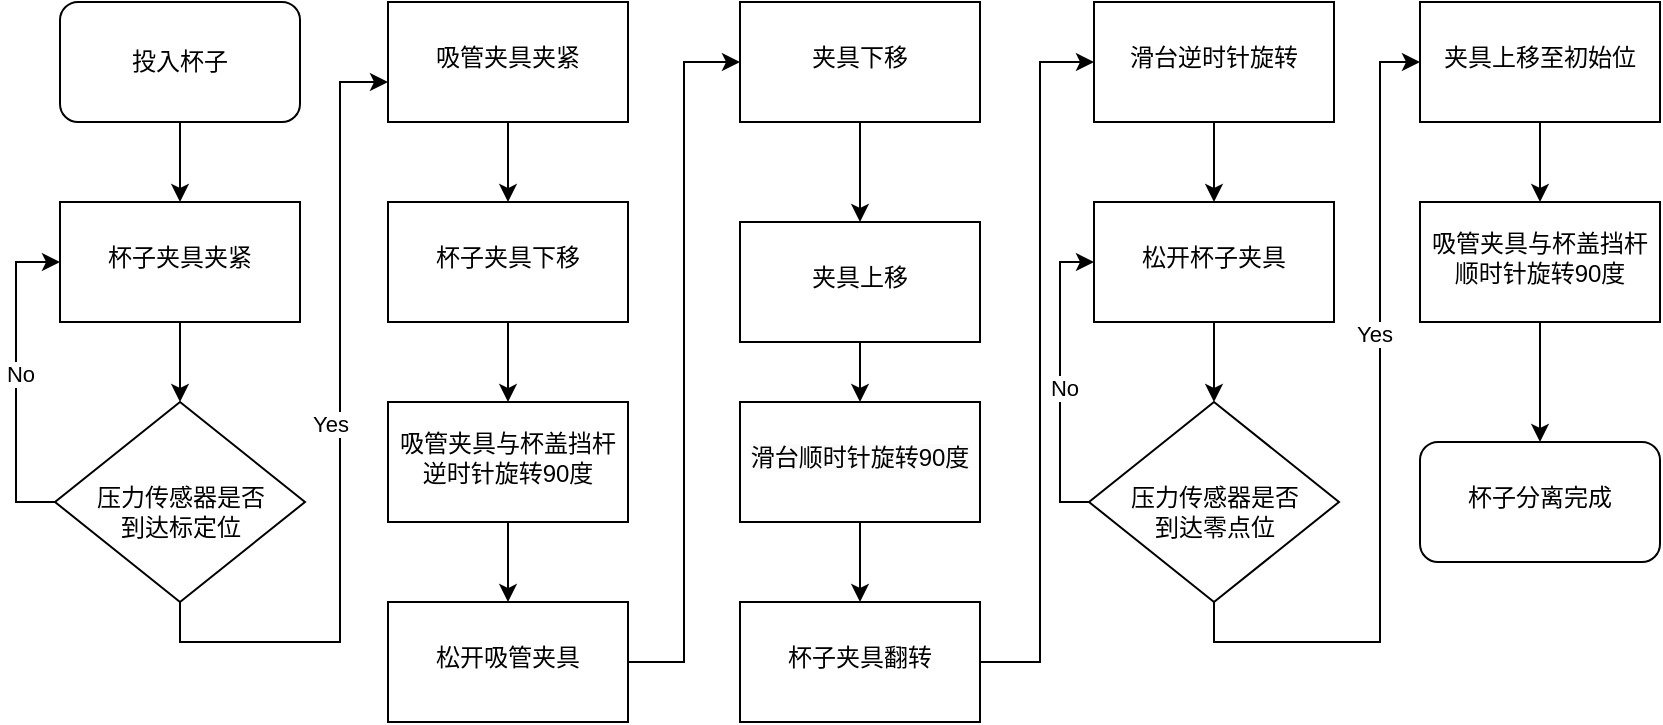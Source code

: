 <mxfile version="22.1.0" type="github">
  <diagram id="C5RBs43oDa-KdzZeNtuy" name="Page-1">
    <mxGraphModel dx="1468" dy="738" grid="1" gridSize="10" guides="1" tooltips="1" connect="1" arrows="1" fold="1" page="1" pageScale="1" pageWidth="827" pageHeight="1169" math="0" shadow="0">
      <root>
        <mxCell id="WIyWlLk6GJQsqaUBKTNV-0" />
        <mxCell id="WIyWlLk6GJQsqaUBKTNV-1" parent="WIyWlLk6GJQsqaUBKTNV-0" />
        <mxCell id="EPD3JQruCxqGjqAVTohu-68" value="" style="edgeStyle=orthogonalEdgeStyle;rounded=0;orthogonalLoop=1;jettySize=auto;html=1;" edge="1" parent="WIyWlLk6GJQsqaUBKTNV-1" source="EPD3JQruCxqGjqAVTohu-38" target="EPD3JQruCxqGjqAVTohu-67">
          <mxGeometry relative="1" as="geometry">
            <Array as="points">
              <mxPoint x="172" y="410" />
              <mxPoint x="252" y="410" />
              <mxPoint x="252" y="130" />
            </Array>
          </mxGeometry>
        </mxCell>
        <mxCell id="EPD3JQruCxqGjqAVTohu-70" value="Yes" style="edgeLabel;html=1;align=center;verticalAlign=middle;resizable=0;points=[];" vertex="1" connectable="0" parent="EPD3JQruCxqGjqAVTohu-68">
          <mxGeometry x="0.08" y="-1" relative="1" as="geometry">
            <mxPoint x="-6" y="9" as="offset" />
          </mxGeometry>
        </mxCell>
        <mxCell id="EPD3JQruCxqGjqAVTohu-87" style="edgeStyle=orthogonalEdgeStyle;rounded=0;orthogonalLoop=1;jettySize=auto;html=1;entryX=0;entryY=0.5;entryDx=0;entryDy=0;" edge="1" parent="WIyWlLk6GJQsqaUBKTNV-1" source="EPD3JQruCxqGjqAVTohu-38" target="EPD3JQruCxqGjqAVTohu-73">
          <mxGeometry relative="1" as="geometry">
            <Array as="points">
              <mxPoint x="90" y="340" />
              <mxPoint x="90" y="220" />
            </Array>
          </mxGeometry>
        </mxCell>
        <mxCell id="EPD3JQruCxqGjqAVTohu-88" value="No" style="edgeLabel;html=1;align=center;verticalAlign=middle;resizable=0;points=[];" vertex="1" connectable="0" parent="EPD3JQruCxqGjqAVTohu-87">
          <mxGeometry x="0.154" y="-1" relative="1" as="geometry">
            <mxPoint x="1" y="9" as="offset" />
          </mxGeometry>
        </mxCell>
        <mxCell id="EPD3JQruCxqGjqAVTohu-38" value="&lt;font style=&quot;font-size: 12px;&quot;&gt;&lt;br&gt;压力传感器是否&lt;br&gt;到达标定位&lt;/font&gt;" style="rhombus;whiteSpace=wrap;html=1;shadow=0;fontFamily=Helvetica;fontSize=12;align=center;strokeWidth=1;spacing=6;spacingTop=-4;" vertex="1" parent="WIyWlLk6GJQsqaUBKTNV-1">
          <mxGeometry x="109.5" y="290" width="125" height="100" as="geometry" />
        </mxCell>
        <mxCell id="EPD3JQruCxqGjqAVTohu-78" value="" style="edgeStyle=orthogonalEdgeStyle;rounded=0;orthogonalLoop=1;jettySize=auto;html=1;" edge="1" parent="WIyWlLk6GJQsqaUBKTNV-1" source="EPD3JQruCxqGjqAVTohu-67" target="EPD3JQruCxqGjqAVTohu-77">
          <mxGeometry relative="1" as="geometry" />
        </mxCell>
        <mxCell id="EPD3JQruCxqGjqAVTohu-67" value="吸管夹具夹紧" style="whiteSpace=wrap;html=1;shadow=0;strokeWidth=1;spacing=6;spacingTop=-4;" vertex="1" parent="WIyWlLk6GJQsqaUBKTNV-1">
          <mxGeometry x="276" y="90" width="120" height="60" as="geometry" />
        </mxCell>
        <mxCell id="EPD3JQruCxqGjqAVTohu-75" value="" style="edgeStyle=orthogonalEdgeStyle;rounded=0;orthogonalLoop=1;jettySize=auto;html=1;" edge="1" parent="WIyWlLk6GJQsqaUBKTNV-1" source="EPD3JQruCxqGjqAVTohu-73" target="EPD3JQruCxqGjqAVTohu-38">
          <mxGeometry relative="1" as="geometry" />
        </mxCell>
        <mxCell id="EPD3JQruCxqGjqAVTohu-73" value="杯子夹具夹紧" style="whiteSpace=wrap;html=1;shadow=0;strokeWidth=1;spacing=6;spacingTop=-4;" vertex="1" parent="WIyWlLk6GJQsqaUBKTNV-1">
          <mxGeometry x="112" y="190" width="120" height="60" as="geometry" />
        </mxCell>
        <mxCell id="EPD3JQruCxqGjqAVTohu-80" value="" style="edgeStyle=orthogonalEdgeStyle;rounded=0;orthogonalLoop=1;jettySize=auto;html=1;" edge="1" parent="WIyWlLk6GJQsqaUBKTNV-1" source="EPD3JQruCxqGjqAVTohu-77" target="EPD3JQruCxqGjqAVTohu-79">
          <mxGeometry relative="1" as="geometry" />
        </mxCell>
        <mxCell id="EPD3JQruCxqGjqAVTohu-77" value="杯子夹具下移" style="whiteSpace=wrap;html=1;shadow=0;strokeWidth=1;spacing=6;spacingTop=-4;" vertex="1" parent="WIyWlLk6GJQsqaUBKTNV-1">
          <mxGeometry x="276" y="190" width="120" height="60" as="geometry" />
        </mxCell>
        <mxCell id="EPD3JQruCxqGjqAVTohu-82" style="edgeStyle=orthogonalEdgeStyle;rounded=0;orthogonalLoop=1;jettySize=auto;html=1;entryX=0;entryY=0.5;entryDx=0;entryDy=0;exitX=1;exitY=0.5;exitDx=0;exitDy=0;" edge="1" parent="WIyWlLk6GJQsqaUBKTNV-1" source="EPD3JQruCxqGjqAVTohu-99" target="EPD3JQruCxqGjqAVTohu-81">
          <mxGeometry relative="1" as="geometry" />
        </mxCell>
        <mxCell id="EPD3JQruCxqGjqAVTohu-100" value="" style="edgeStyle=orthogonalEdgeStyle;rounded=0;orthogonalLoop=1;jettySize=auto;html=1;" edge="1" parent="WIyWlLk6GJQsqaUBKTNV-1" source="EPD3JQruCxqGjqAVTohu-79" target="EPD3JQruCxqGjqAVTohu-99">
          <mxGeometry relative="1" as="geometry" />
        </mxCell>
        <mxCell id="EPD3JQruCxqGjqAVTohu-79" value="吸管夹具与杯盖挡杆逆时针旋转90度" style="whiteSpace=wrap;html=1;shadow=0;strokeWidth=1;spacing=6;spacingTop=-4;" vertex="1" parent="WIyWlLk6GJQsqaUBKTNV-1">
          <mxGeometry x="276" y="290" width="120" height="60" as="geometry" />
        </mxCell>
        <mxCell id="EPD3JQruCxqGjqAVTohu-84" value="" style="edgeStyle=orthogonalEdgeStyle;rounded=0;orthogonalLoop=1;jettySize=auto;html=1;" edge="1" parent="WIyWlLk6GJQsqaUBKTNV-1" source="EPD3JQruCxqGjqAVTohu-81" target="EPD3JQruCxqGjqAVTohu-83">
          <mxGeometry relative="1" as="geometry" />
        </mxCell>
        <mxCell id="EPD3JQruCxqGjqAVTohu-81" value="夹具下移" style="whiteSpace=wrap;html=1;shadow=0;strokeWidth=1;spacing=6;spacingTop=-4;" vertex="1" parent="WIyWlLk6GJQsqaUBKTNV-1">
          <mxGeometry x="452" y="90" width="120" height="60" as="geometry" />
        </mxCell>
        <mxCell id="EPD3JQruCxqGjqAVTohu-86" value="" style="edgeStyle=orthogonalEdgeStyle;rounded=0;orthogonalLoop=1;jettySize=auto;html=1;" edge="1" parent="WIyWlLk6GJQsqaUBKTNV-1" source="EPD3JQruCxqGjqAVTohu-83" target="EPD3JQruCxqGjqAVTohu-85">
          <mxGeometry relative="1" as="geometry" />
        </mxCell>
        <mxCell id="EPD3JQruCxqGjqAVTohu-83" value="夹具上移" style="whiteSpace=wrap;html=1;shadow=0;strokeWidth=1;spacing=6;spacingTop=-4;" vertex="1" parent="WIyWlLk6GJQsqaUBKTNV-1">
          <mxGeometry x="452" y="200" width="120" height="60" as="geometry" />
        </mxCell>
        <mxCell id="EPD3JQruCxqGjqAVTohu-90" style="edgeStyle=orthogonalEdgeStyle;rounded=0;orthogonalLoop=1;jettySize=auto;html=1;entryX=0;entryY=0.5;entryDx=0;entryDy=0;exitX=1;exitY=0.5;exitDx=0;exitDy=0;" edge="1" parent="WIyWlLk6GJQsqaUBKTNV-1" source="EPD3JQruCxqGjqAVTohu-101" target="EPD3JQruCxqGjqAVTohu-89">
          <mxGeometry relative="1" as="geometry">
            <mxPoint x="662" y="400" as="sourcePoint" />
            <mxPoint x="772" y="150" as="targetPoint" />
            <Array as="points">
              <mxPoint x="602" y="420" />
              <mxPoint x="602" y="120" />
            </Array>
          </mxGeometry>
        </mxCell>
        <mxCell id="EPD3JQruCxqGjqAVTohu-102" value="" style="edgeStyle=orthogonalEdgeStyle;rounded=0;orthogonalLoop=1;jettySize=auto;html=1;" edge="1" parent="WIyWlLk6GJQsqaUBKTNV-1" source="EPD3JQruCxqGjqAVTohu-85" target="EPD3JQruCxqGjqAVTohu-101">
          <mxGeometry relative="1" as="geometry" />
        </mxCell>
        <mxCell id="EPD3JQruCxqGjqAVTohu-85" value="&lt;span style=&quot;color: rgb(0, 0, 0); font-family: Helvetica; font-size: 12px; font-style: normal; font-variant-ligatures: normal; font-variant-caps: normal; font-weight: 400; letter-spacing: normal; orphans: 2; text-align: center; text-indent: 0px; text-transform: none; widows: 2; word-spacing: 0px; -webkit-text-stroke-width: 0px; background-color: rgb(251, 251, 251); text-decoration-thickness: initial; text-decoration-style: initial; text-decoration-color: initial; float: none; display: inline !important;&quot;&gt;滑台顺时针旋转90度&lt;/span&gt;" style="whiteSpace=wrap;html=1;shadow=0;strokeWidth=1;spacing=6;spacingTop=-4;" vertex="1" parent="WIyWlLk6GJQsqaUBKTNV-1">
          <mxGeometry x="452" y="290" width="120" height="60" as="geometry" />
        </mxCell>
        <mxCell id="EPD3JQruCxqGjqAVTohu-92" value="" style="edgeStyle=orthogonalEdgeStyle;rounded=0;orthogonalLoop=1;jettySize=auto;html=1;" edge="1" parent="WIyWlLk6GJQsqaUBKTNV-1" source="EPD3JQruCxqGjqAVTohu-89" target="EPD3JQruCxqGjqAVTohu-91">
          <mxGeometry relative="1" as="geometry" />
        </mxCell>
        <mxCell id="EPD3JQruCxqGjqAVTohu-89" value="滑台逆时针旋转" style="whiteSpace=wrap;html=1;shadow=0;strokeWidth=1;spacing=6;spacingTop=-4;" vertex="1" parent="WIyWlLk6GJQsqaUBKTNV-1">
          <mxGeometry x="629" y="90" width="120" height="60" as="geometry" />
        </mxCell>
        <mxCell id="EPD3JQruCxqGjqAVTohu-96" value="" style="edgeStyle=orthogonalEdgeStyle;rounded=0;orthogonalLoop=1;jettySize=auto;html=1;" edge="1" parent="WIyWlLk6GJQsqaUBKTNV-1" source="EPD3JQruCxqGjqAVTohu-91" target="EPD3JQruCxqGjqAVTohu-95">
          <mxGeometry relative="1" as="geometry" />
        </mxCell>
        <mxCell id="EPD3JQruCxqGjqAVTohu-91" value="松开杯子夹具" style="whiteSpace=wrap;html=1;shadow=0;strokeWidth=1;spacing=6;spacingTop=-4;" vertex="1" parent="WIyWlLk6GJQsqaUBKTNV-1">
          <mxGeometry x="629" y="190" width="120" height="60" as="geometry" />
        </mxCell>
        <mxCell id="EPD3JQruCxqGjqAVTohu-103" style="edgeStyle=orthogonalEdgeStyle;rounded=0;orthogonalLoop=1;jettySize=auto;html=1;entryX=0;entryY=0.5;entryDx=0;entryDy=0;" edge="1" parent="WIyWlLk6GJQsqaUBKTNV-1" source="EPD3JQruCxqGjqAVTohu-95" target="EPD3JQruCxqGjqAVTohu-91">
          <mxGeometry relative="1" as="geometry">
            <Array as="points">
              <mxPoint x="612" y="340" />
              <mxPoint x="612" y="220" />
            </Array>
          </mxGeometry>
        </mxCell>
        <mxCell id="EPD3JQruCxqGjqAVTohu-104" value="No" style="edgeLabel;html=1;align=center;verticalAlign=middle;resizable=0;points=[];" vertex="1" connectable="0" parent="EPD3JQruCxqGjqAVTohu-103">
          <mxGeometry x="-0.052" y="-2" relative="1" as="geometry">
            <mxPoint as="offset" />
          </mxGeometry>
        </mxCell>
        <mxCell id="EPD3JQruCxqGjqAVTohu-105" style="edgeStyle=orthogonalEdgeStyle;rounded=0;orthogonalLoop=1;jettySize=auto;html=1;entryX=0;entryY=0.5;entryDx=0;entryDy=0;" edge="1" parent="WIyWlLk6GJQsqaUBKTNV-1" source="EPD3JQruCxqGjqAVTohu-95" target="EPD3JQruCxqGjqAVTohu-97">
          <mxGeometry relative="1" as="geometry">
            <Array as="points">
              <mxPoint x="689" y="410" />
              <mxPoint x="772" y="410" />
              <mxPoint x="772" y="120" />
            </Array>
          </mxGeometry>
        </mxCell>
        <mxCell id="EPD3JQruCxqGjqAVTohu-106" value="Yes" style="edgeLabel;html=1;align=center;verticalAlign=middle;resizable=0;points=[];" vertex="1" connectable="0" parent="EPD3JQruCxqGjqAVTohu-105">
          <mxGeometry x="0.244" y="3" relative="1" as="geometry">
            <mxPoint as="offset" />
          </mxGeometry>
        </mxCell>
        <mxCell id="EPD3JQruCxqGjqAVTohu-95" value="&lt;font style=&quot;font-size: 12px;&quot;&gt;&lt;br&gt;压力传感器是否&lt;br&gt;到达零点位&lt;br&gt;&lt;/font&gt;" style="rhombus;whiteSpace=wrap;html=1;shadow=0;fontFamily=Helvetica;fontSize=12;align=center;strokeWidth=1;spacing=6;spacingTop=-4;" vertex="1" parent="WIyWlLk6GJQsqaUBKTNV-1">
          <mxGeometry x="626.5" y="290" width="125" height="100" as="geometry" />
        </mxCell>
        <mxCell id="EPD3JQruCxqGjqAVTohu-108" value="" style="edgeStyle=orthogonalEdgeStyle;rounded=0;orthogonalLoop=1;jettySize=auto;html=1;" edge="1" parent="WIyWlLk6GJQsqaUBKTNV-1" source="EPD3JQruCxqGjqAVTohu-97" target="EPD3JQruCxqGjqAVTohu-107">
          <mxGeometry relative="1" as="geometry" />
        </mxCell>
        <mxCell id="EPD3JQruCxqGjqAVTohu-97" value="夹具上移至初始位" style="whiteSpace=wrap;html=1;shadow=0;strokeWidth=1;spacing=6;spacingTop=-4;" vertex="1" parent="WIyWlLk6GJQsqaUBKTNV-1">
          <mxGeometry x="792" y="90" width="120" height="60" as="geometry" />
        </mxCell>
        <mxCell id="EPD3JQruCxqGjqAVTohu-99" value="松开吸管夹具" style="whiteSpace=wrap;html=1;shadow=0;strokeWidth=1;spacing=6;spacingTop=-4;" vertex="1" parent="WIyWlLk6GJQsqaUBKTNV-1">
          <mxGeometry x="276" y="390" width="120" height="60" as="geometry" />
        </mxCell>
        <mxCell id="EPD3JQruCxqGjqAVTohu-101" value="杯子夹具翻转" style="whiteSpace=wrap;html=1;shadow=0;strokeWidth=1;spacing=6;spacingTop=-4;" vertex="1" parent="WIyWlLk6GJQsqaUBKTNV-1">
          <mxGeometry x="452" y="390" width="120" height="60" as="geometry" />
        </mxCell>
        <mxCell id="EPD3JQruCxqGjqAVTohu-112" value="" style="edgeStyle=orthogonalEdgeStyle;rounded=0;orthogonalLoop=1;jettySize=auto;html=1;" edge="1" parent="WIyWlLk6GJQsqaUBKTNV-1" source="EPD3JQruCxqGjqAVTohu-107" target="EPD3JQruCxqGjqAVTohu-111">
          <mxGeometry relative="1" as="geometry" />
        </mxCell>
        <mxCell id="EPD3JQruCxqGjqAVTohu-107" value="吸管夹具与杯盖挡杆顺时针旋转90度" style="whiteSpace=wrap;html=1;shadow=0;strokeWidth=1;spacing=6;spacingTop=-4;" vertex="1" parent="WIyWlLk6GJQsqaUBKTNV-1">
          <mxGeometry x="792" y="190" width="120" height="60" as="geometry" />
        </mxCell>
        <mxCell id="EPD3JQruCxqGjqAVTohu-110" value="" style="edgeStyle=orthogonalEdgeStyle;rounded=0;orthogonalLoop=1;jettySize=auto;html=1;" edge="1" parent="WIyWlLk6GJQsqaUBKTNV-1" source="EPD3JQruCxqGjqAVTohu-109" target="EPD3JQruCxqGjqAVTohu-73">
          <mxGeometry relative="1" as="geometry" />
        </mxCell>
        <mxCell id="EPD3JQruCxqGjqAVTohu-109" value="投入杯子" style="rounded=1;whiteSpace=wrap;html=1;" vertex="1" parent="WIyWlLk6GJQsqaUBKTNV-1">
          <mxGeometry x="112" y="90" width="120" height="60" as="geometry" />
        </mxCell>
        <mxCell id="EPD3JQruCxqGjqAVTohu-111" value="杯子分离完成" style="rounded=1;whiteSpace=wrap;html=1;shadow=0;strokeWidth=1;spacing=6;spacingTop=-4;" vertex="1" parent="WIyWlLk6GJQsqaUBKTNV-1">
          <mxGeometry x="792" y="310" width="120" height="60" as="geometry" />
        </mxCell>
      </root>
    </mxGraphModel>
  </diagram>
</mxfile>
